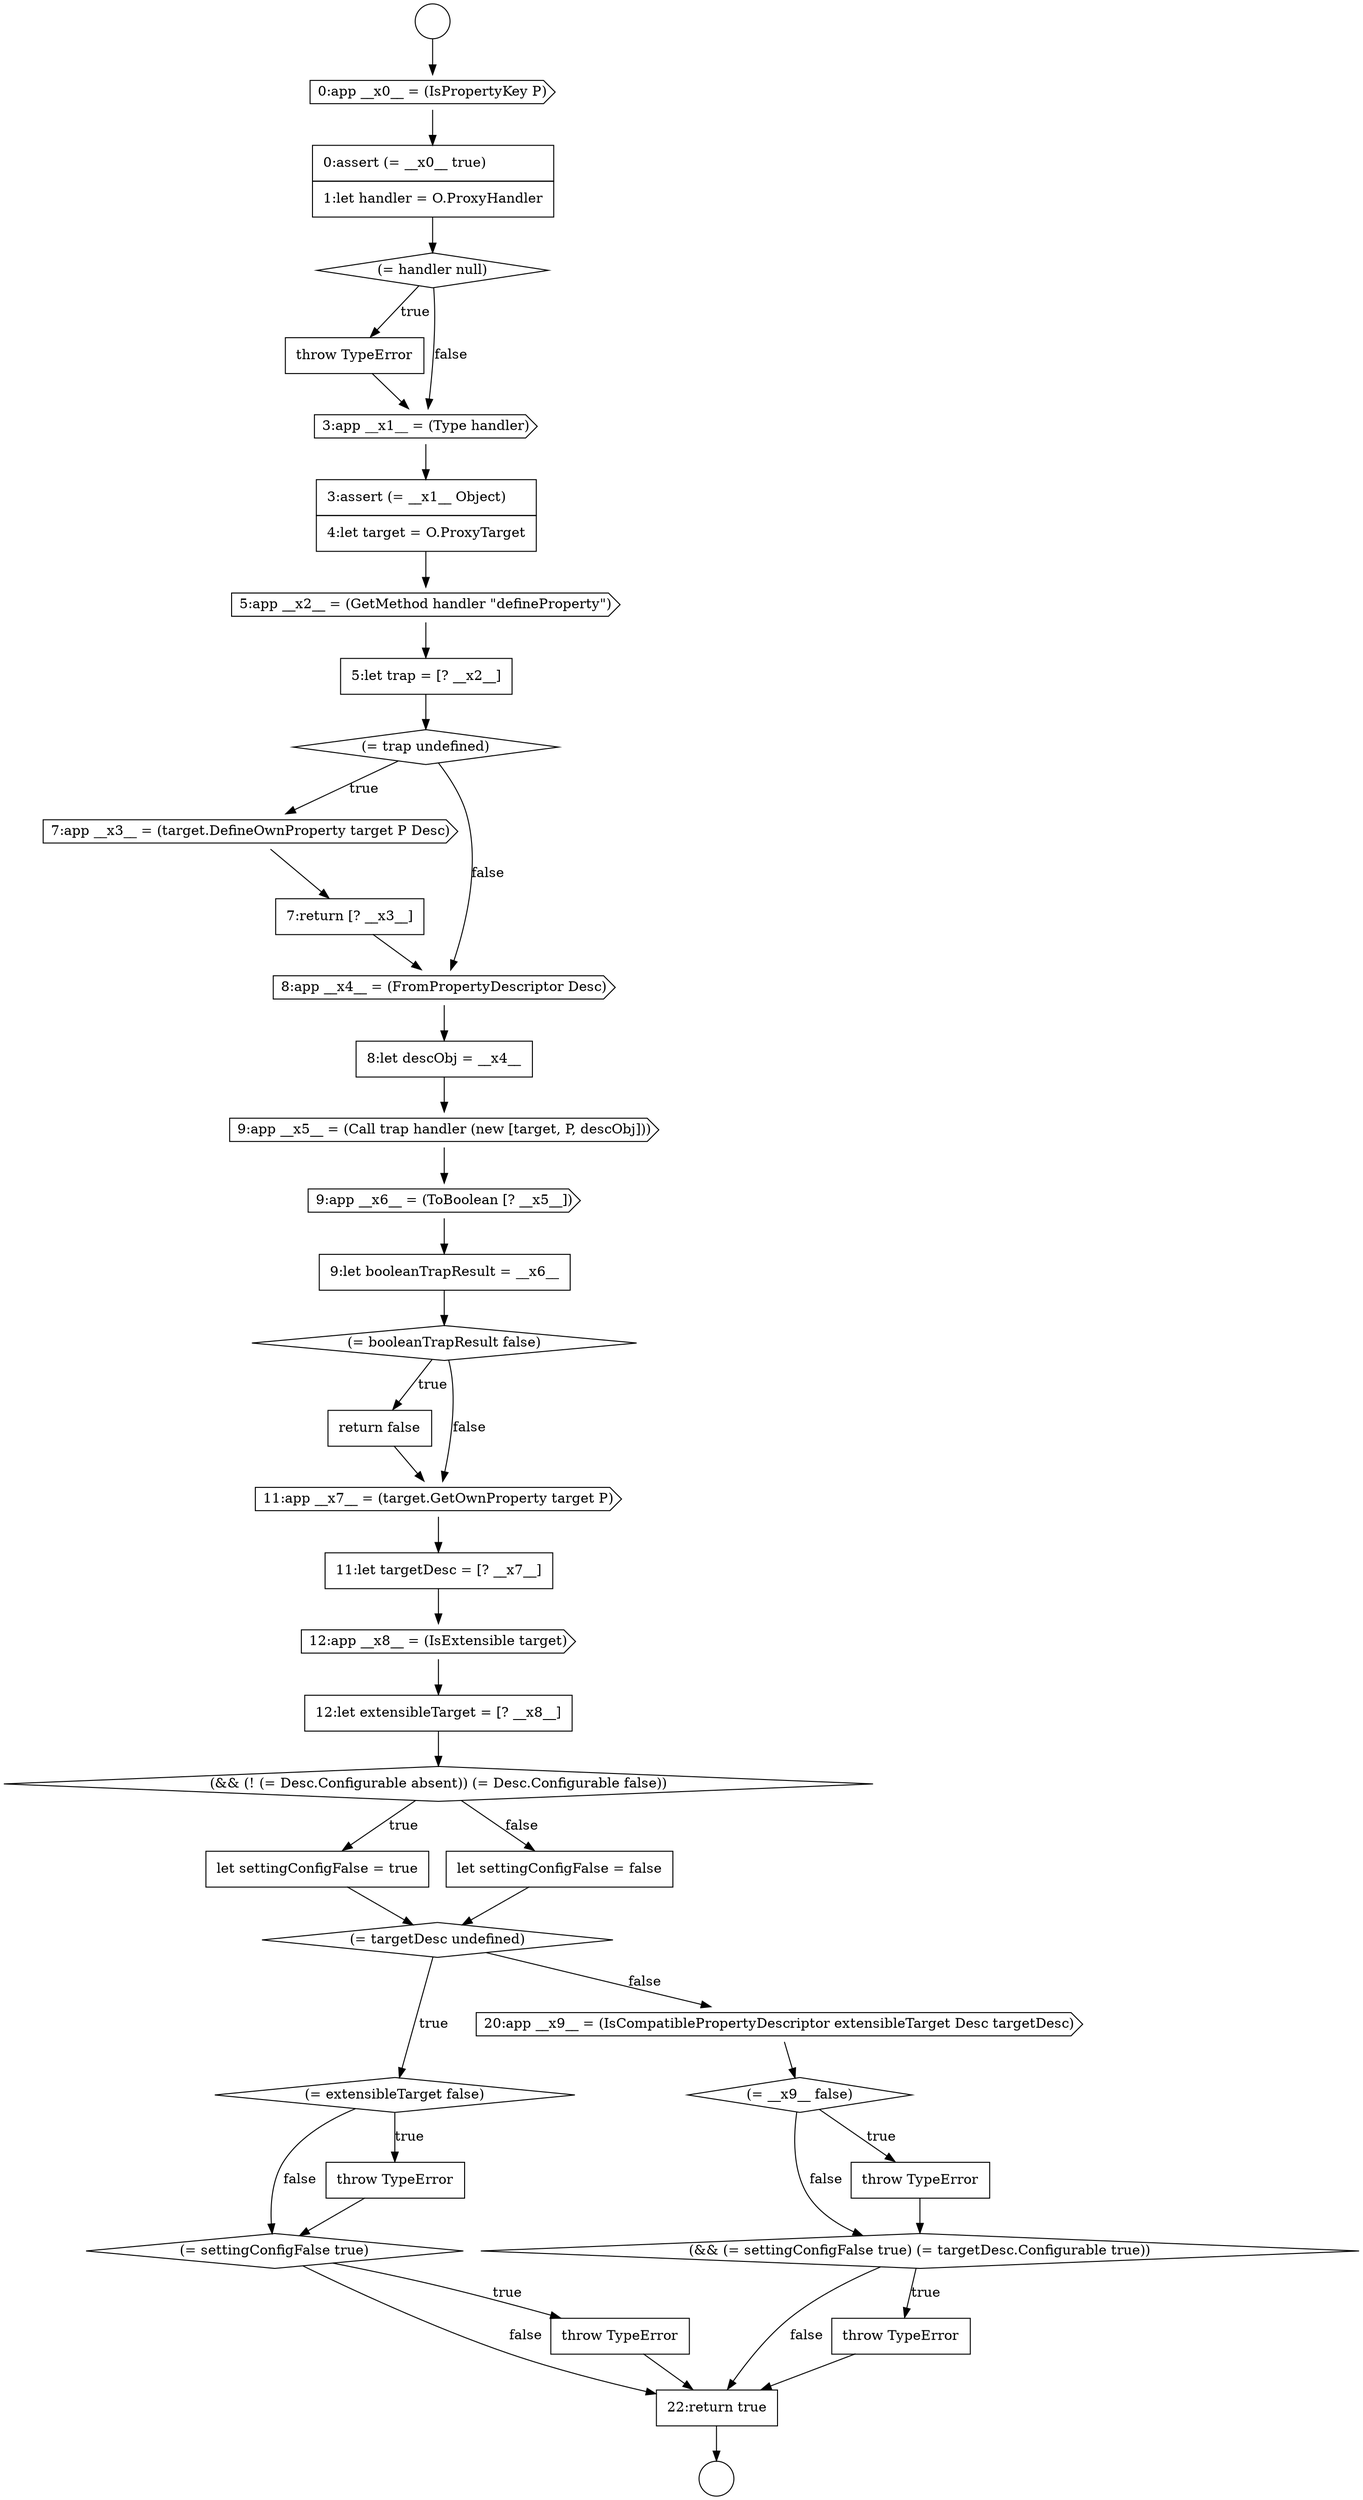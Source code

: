 digraph {
  node2776 [shape=diamond, label=<<font color="black">(= trap undefined)</font>> color="black" fillcolor="white" style=filled]
  node2767 [shape=circle label=" " color="black" fillcolor="white" style=filled]
  node2769 [shape=none, margin=0, label=<<font color="black">
    <table border="0" cellborder="1" cellspacing="0" cellpadding="10">
      <tr><td align="left">0:assert (= __x0__ true)</td></tr>
      <tr><td align="left">1:let handler = O.ProxyHandler</td></tr>
    </table>
  </font>> color="black" fillcolor="white" style=filled]
  node2801 [shape=diamond, label=<<font color="black">(&amp;&amp; (= settingConfigFalse true) (= targetDesc.Configurable true))</font>> color="black" fillcolor="white" style=filled]
  node2766 [shape=circle label=" " color="black" fillcolor="white" style=filled]
  node2784 [shape=diamond, label=<<font color="black">(= booleanTrapResult false)</font>> color="black" fillcolor="white" style=filled]
  node2768 [shape=cds, label=<<font color="black">0:app __x0__ = (IsPropertyKey P)</font>> color="black" fillcolor="white" style=filled]
  node2803 [shape=none, margin=0, label=<<font color="black">
    <table border="0" cellborder="1" cellspacing="0" cellpadding="10">
      <tr><td align="left">22:return true</td></tr>
    </table>
  </font>> color="black" fillcolor="white" style=filled]
  node2771 [shape=none, margin=0, label=<<font color="black">
    <table border="0" cellborder="1" cellspacing="0" cellpadding="10">
      <tr><td align="left">throw TypeError</td></tr>
    </table>
  </font>> color="black" fillcolor="white" style=filled]
  node2778 [shape=none, margin=0, label=<<font color="black">
    <table border="0" cellborder="1" cellspacing="0" cellpadding="10">
      <tr><td align="left">7:return [? __x3__]</td></tr>
    </table>
  </font>> color="black" fillcolor="white" style=filled]
  node2787 [shape=none, margin=0, label=<<font color="black">
    <table border="0" cellborder="1" cellspacing="0" cellpadding="10">
      <tr><td align="left">11:let targetDesc = [? __x7__]</td></tr>
    </table>
  </font>> color="black" fillcolor="white" style=filled]
  node2794 [shape=diamond, label=<<font color="black">(= extensibleTarget false)</font>> color="black" fillcolor="white" style=filled]
  node2782 [shape=cds, label=<<font color="black">9:app __x6__ = (ToBoolean [? __x5__])</font>> color="black" fillcolor="white" style=filled]
  node2777 [shape=cds, label=<<font color="black">7:app __x3__ = (target.DefineOwnProperty target P Desc)</font>> color="black" fillcolor="white" style=filled]
  node2772 [shape=cds, label=<<font color="black">3:app __x1__ = (Type handler)</font>> color="black" fillcolor="white" style=filled]
  node2799 [shape=diamond, label=<<font color="black">(= __x9__ false)</font>> color="black" fillcolor="white" style=filled]
  node2790 [shape=diamond, label=<<font color="black">(&amp;&amp; (! (= Desc.Configurable absent)) (= Desc.Configurable false))</font>> color="black" fillcolor="white" style=filled]
  node2773 [shape=none, margin=0, label=<<font color="black">
    <table border="0" cellborder="1" cellspacing="0" cellpadding="10">
      <tr><td align="left">3:assert (= __x1__ Object)</td></tr>
      <tr><td align="left">4:let target = O.ProxyTarget</td></tr>
    </table>
  </font>> color="black" fillcolor="white" style=filled]
  node2798 [shape=cds, label=<<font color="black">20:app __x9__ = (IsCompatiblePropertyDescriptor extensibleTarget Desc targetDesc)</font>> color="black" fillcolor="white" style=filled]
  node2781 [shape=cds, label=<<font color="black">9:app __x5__ = (Call trap handler (new [target, P, descObj]))</font>> color="black" fillcolor="white" style=filled]
  node2788 [shape=cds, label=<<font color="black">12:app __x8__ = (IsExtensible target)</font>> color="black" fillcolor="white" style=filled]
  node2793 [shape=diamond, label=<<font color="black">(= targetDesc undefined)</font>> color="black" fillcolor="white" style=filled]
  node2791 [shape=none, margin=0, label=<<font color="black">
    <table border="0" cellborder="1" cellspacing="0" cellpadding="10">
      <tr><td align="left">let settingConfigFalse = true</td></tr>
    </table>
  </font>> color="black" fillcolor="white" style=filled]
  node2789 [shape=none, margin=0, label=<<font color="black">
    <table border="0" cellborder="1" cellspacing="0" cellpadding="10">
      <tr><td align="left">12:let extensibleTarget = [? __x8__]</td></tr>
    </table>
  </font>> color="black" fillcolor="white" style=filled]
  node2774 [shape=cds, label=<<font color="black">5:app __x2__ = (GetMethod handler &quot;defineProperty&quot;)</font>> color="black" fillcolor="white" style=filled]
  node2802 [shape=none, margin=0, label=<<font color="black">
    <table border="0" cellborder="1" cellspacing="0" cellpadding="10">
      <tr><td align="left">throw TypeError</td></tr>
    </table>
  </font>> color="black" fillcolor="white" style=filled]
  node2780 [shape=none, margin=0, label=<<font color="black">
    <table border="0" cellborder="1" cellspacing="0" cellpadding="10">
      <tr><td align="left">8:let descObj = __x4__</td></tr>
    </table>
  </font>> color="black" fillcolor="white" style=filled]
  node2785 [shape=none, margin=0, label=<<font color="black">
    <table border="0" cellborder="1" cellspacing="0" cellpadding="10">
      <tr><td align="left">return false</td></tr>
    </table>
  </font>> color="black" fillcolor="white" style=filled]
  node2770 [shape=diamond, label=<<font color="black">(= handler null)</font>> color="black" fillcolor="white" style=filled]
  node2797 [shape=none, margin=0, label=<<font color="black">
    <table border="0" cellborder="1" cellspacing="0" cellpadding="10">
      <tr><td align="left">throw TypeError</td></tr>
    </table>
  </font>> color="black" fillcolor="white" style=filled]
  node2775 [shape=none, margin=0, label=<<font color="black">
    <table border="0" cellborder="1" cellspacing="0" cellpadding="10">
      <tr><td align="left">5:let trap = [? __x2__]</td></tr>
    </table>
  </font>> color="black" fillcolor="white" style=filled]
  node2792 [shape=none, margin=0, label=<<font color="black">
    <table border="0" cellborder="1" cellspacing="0" cellpadding="10">
      <tr><td align="left">let settingConfigFalse = false</td></tr>
    </table>
  </font>> color="black" fillcolor="white" style=filled]
  node2786 [shape=cds, label=<<font color="black">11:app __x7__ = (target.GetOwnProperty target P)</font>> color="black" fillcolor="white" style=filled]
  node2796 [shape=diamond, label=<<font color="black">(= settingConfigFalse true)</font>> color="black" fillcolor="white" style=filled]
  node2779 [shape=cds, label=<<font color="black">8:app __x4__ = (FromPropertyDescriptor Desc)</font>> color="black" fillcolor="white" style=filled]
  node2800 [shape=none, margin=0, label=<<font color="black">
    <table border="0" cellborder="1" cellspacing="0" cellpadding="10">
      <tr><td align="left">throw TypeError</td></tr>
    </table>
  </font>> color="black" fillcolor="white" style=filled]
  node2795 [shape=none, margin=0, label=<<font color="black">
    <table border="0" cellborder="1" cellspacing="0" cellpadding="10">
      <tr><td align="left">throw TypeError</td></tr>
    </table>
  </font>> color="black" fillcolor="white" style=filled]
  node2783 [shape=none, margin=0, label=<<font color="black">
    <table border="0" cellborder="1" cellspacing="0" cellpadding="10">
      <tr><td align="left">9:let booleanTrapResult = __x6__</td></tr>
    </table>
  </font>> color="black" fillcolor="white" style=filled]
  node2794 -> node2795 [label=<<font color="black">true</font>> color="black"]
  node2794 -> node2796 [label=<<font color="black">false</font>> color="black"]
  node2791 -> node2793 [ color="black"]
  node2803 -> node2767 [ color="black"]
  node2802 -> node2803 [ color="black"]
  node2768 -> node2769 [ color="black"]
  node2801 -> node2802 [label=<<font color="black">true</font>> color="black"]
  node2801 -> node2803 [label=<<font color="black">false</font>> color="black"]
  node2775 -> node2776 [ color="black"]
  node2766 -> node2768 [ color="black"]
  node2788 -> node2789 [ color="black"]
  node2784 -> node2785 [label=<<font color="black">true</font>> color="black"]
  node2784 -> node2786 [label=<<font color="black">false</font>> color="black"]
  node2786 -> node2787 [ color="black"]
  node2787 -> node2788 [ color="black"]
  node2772 -> node2773 [ color="black"]
  node2797 -> node2803 [ color="black"]
  node2793 -> node2794 [label=<<font color="black">true</font>> color="black"]
  node2793 -> node2798 [label=<<font color="black">false</font>> color="black"]
  node2792 -> node2793 [ color="black"]
  node2790 -> node2791 [label=<<font color="black">true</font>> color="black"]
  node2790 -> node2792 [label=<<font color="black">false</font>> color="black"]
  node2773 -> node2774 [ color="black"]
  node2780 -> node2781 [ color="black"]
  node2795 -> node2796 [ color="black"]
  node2777 -> node2778 [ color="black"]
  node2799 -> node2800 [label=<<font color="black">true</font>> color="black"]
  node2799 -> node2801 [label=<<font color="black">false</font>> color="black"]
  node2778 -> node2779 [ color="black"]
  node2776 -> node2777 [label=<<font color="black">true</font>> color="black"]
  node2776 -> node2779 [label=<<font color="black">false</font>> color="black"]
  node2781 -> node2782 [ color="black"]
  node2770 -> node2771 [label=<<font color="black">true</font>> color="black"]
  node2770 -> node2772 [label=<<font color="black">false</font>> color="black"]
  node2800 -> node2801 [ color="black"]
  node2783 -> node2784 [ color="black"]
  node2796 -> node2797 [label=<<font color="black">true</font>> color="black"]
  node2796 -> node2803 [label=<<font color="black">false</font>> color="black"]
  node2774 -> node2775 [ color="black"]
  node2789 -> node2790 [ color="black"]
  node2798 -> node2799 [ color="black"]
  node2779 -> node2780 [ color="black"]
  node2785 -> node2786 [ color="black"]
  node2782 -> node2783 [ color="black"]
  node2771 -> node2772 [ color="black"]
  node2769 -> node2770 [ color="black"]
}
